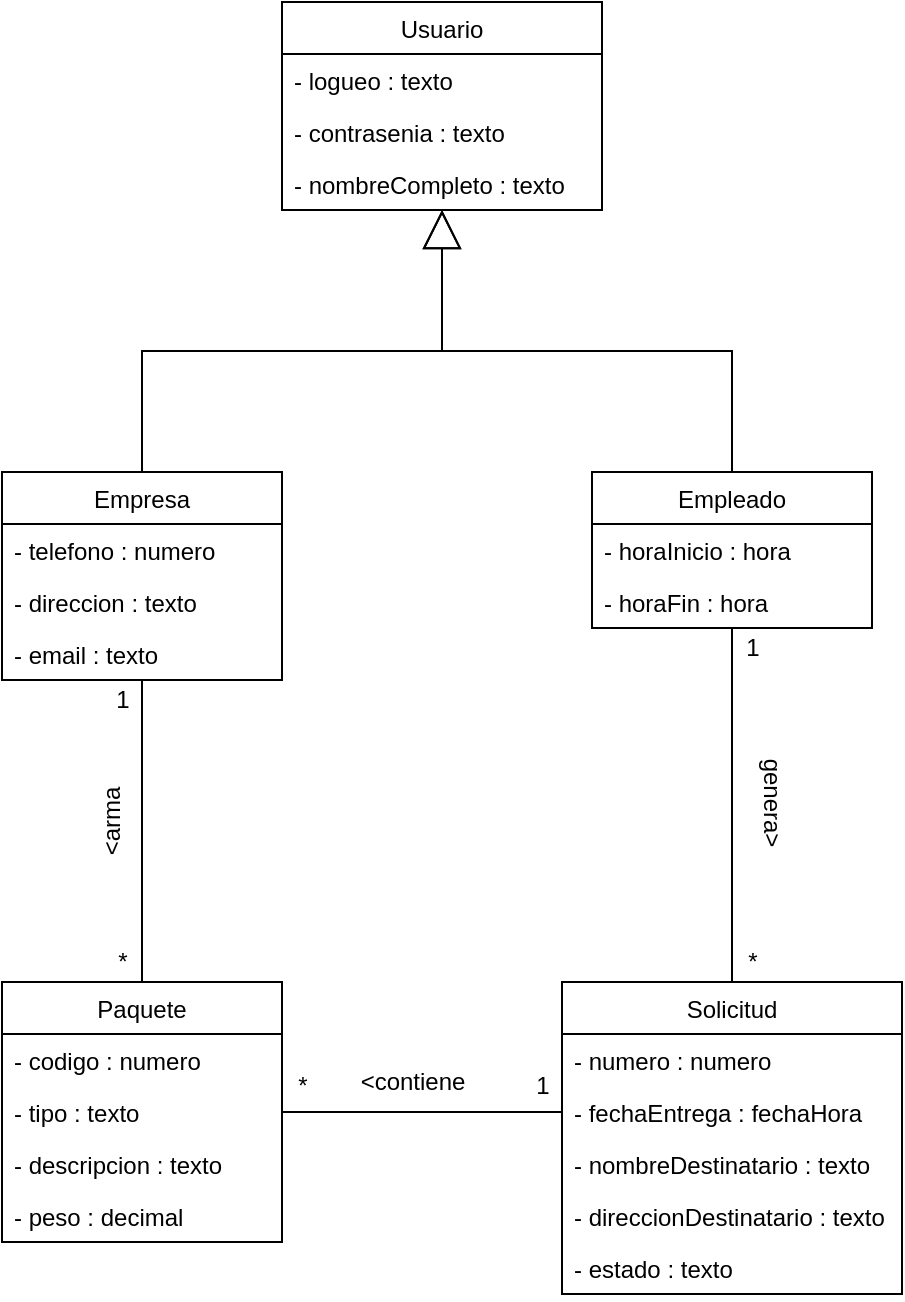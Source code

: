 <mxfile version="12.1.0" type="device" pages="1"><diagram id="cLDSgIciXM-8oR3EM3sK" name="Page-1"><mxGraphModel dx="1072" dy="802" grid="1" gridSize="10" guides="1" tooltips="1" connect="1" arrows="1" fold="1" page="1" pageScale="1" pageWidth="1100" pageHeight="850" math="0" shadow="0"><root><mxCell id="0"/><mxCell id="1" parent="0"/><mxCell id="aWAf1kphgzCfCVP3qXJL-1" value="Usuario" style="swimlane;fontStyle=0;childLayout=stackLayout;horizontal=1;startSize=26;fillColor=none;horizontalStack=0;resizeParent=1;resizeParentMax=0;resizeLast=0;collapsible=1;marginBottom=0;" parent="1" vertex="1"><mxGeometry x="490" y="60" width="160" height="104" as="geometry"/></mxCell><mxCell id="aWAf1kphgzCfCVP3qXJL-2" value="- logueo : texto" style="text;strokeColor=none;fillColor=none;align=left;verticalAlign=top;spacingLeft=4;spacingRight=4;overflow=hidden;rotatable=0;points=[[0,0.5],[1,0.5]];portConstraint=eastwest;" parent="aWAf1kphgzCfCVP3qXJL-1" vertex="1"><mxGeometry y="26" width="160" height="26" as="geometry"/></mxCell><mxCell id="aWAf1kphgzCfCVP3qXJL-3" value="- contrasenia : texto" style="text;strokeColor=none;fillColor=none;align=left;verticalAlign=top;spacingLeft=4;spacingRight=4;overflow=hidden;rotatable=0;points=[[0,0.5],[1,0.5]];portConstraint=eastwest;" parent="aWAf1kphgzCfCVP3qXJL-1" vertex="1"><mxGeometry y="52" width="160" height="26" as="geometry"/></mxCell><mxCell id="aWAf1kphgzCfCVP3qXJL-4" value="- nombreCompleto : texto" style="text;strokeColor=none;fillColor=none;align=left;verticalAlign=top;spacingLeft=4;spacingRight=4;overflow=hidden;rotatable=0;points=[[0,0.5],[1,0.5]];portConstraint=eastwest;" parent="aWAf1kphgzCfCVP3qXJL-1" vertex="1"><mxGeometry y="78" width="160" height="26" as="geometry"/></mxCell><mxCell id="aWAf1kphgzCfCVP3qXJL-23" style="edgeStyle=orthogonalEdgeStyle;rounded=0;orthogonalLoop=1;jettySize=auto;html=1;endArrow=block;endFill=0;endSize=17;" parent="1" source="aWAf1kphgzCfCVP3qXJL-6" target="aWAf1kphgzCfCVP3qXJL-1" edge="1"><mxGeometry relative="1" as="geometry"/></mxCell><mxCell id="aWAf1kphgzCfCVP3qXJL-26" style="edgeStyle=none;rounded=0;orthogonalLoop=1;jettySize=auto;html=1;endArrow=none;endFill=0;endSize=17;" parent="1" source="aWAf1kphgzCfCVP3qXJL-6" target="aWAf1kphgzCfCVP3qXJL-14" edge="1"><mxGeometry relative="1" as="geometry"/></mxCell><mxCell id="aWAf1kphgzCfCVP3qXJL-6" value="Empleado" style="swimlane;fontStyle=0;childLayout=stackLayout;horizontal=1;startSize=26;fillColor=none;horizontalStack=0;resizeParent=1;resizeParentMax=0;resizeLast=0;collapsible=1;marginBottom=0;" parent="1" vertex="1"><mxGeometry x="645" y="295" width="140" height="78" as="geometry"/></mxCell><mxCell id="aWAf1kphgzCfCVP3qXJL-7" value="- horaInicio : hora" style="text;strokeColor=none;fillColor=none;align=left;verticalAlign=top;spacingLeft=4;spacingRight=4;overflow=hidden;rotatable=0;points=[[0,0.5],[1,0.5]];portConstraint=eastwest;" parent="aWAf1kphgzCfCVP3qXJL-6" vertex="1"><mxGeometry y="26" width="140" height="26" as="geometry"/></mxCell><mxCell id="aWAf1kphgzCfCVP3qXJL-8" value="- horaFin : hora" style="text;strokeColor=none;fillColor=none;align=left;verticalAlign=top;spacingLeft=4;spacingRight=4;overflow=hidden;rotatable=0;points=[[0,0.5],[1,0.5]];portConstraint=eastwest;" parent="aWAf1kphgzCfCVP3qXJL-6" vertex="1"><mxGeometry y="52" width="140" height="26" as="geometry"/></mxCell><mxCell id="aWAf1kphgzCfCVP3qXJL-22" style="edgeStyle=orthogonalEdgeStyle;rounded=0;orthogonalLoop=1;jettySize=auto;html=1;endArrow=block;endFill=0;endSize=17;" parent="1" source="aWAf1kphgzCfCVP3qXJL-10" target="aWAf1kphgzCfCVP3qXJL-1" edge="1"><mxGeometry relative="1" as="geometry"/></mxCell><mxCell id="aWAf1kphgzCfCVP3qXJL-10" value="Empresa" style="swimlane;fontStyle=0;childLayout=stackLayout;horizontal=1;startSize=26;fillColor=none;horizontalStack=0;resizeParent=1;resizeParentMax=0;resizeLast=0;collapsible=1;marginBottom=0;" parent="1" vertex="1"><mxGeometry x="350" y="295" width="140" height="104" as="geometry"/></mxCell><mxCell id="aWAf1kphgzCfCVP3qXJL-11" value="- telefono : numero" style="text;strokeColor=none;fillColor=none;align=left;verticalAlign=top;spacingLeft=4;spacingRight=4;overflow=hidden;rotatable=0;points=[[0,0.5],[1,0.5]];portConstraint=eastwest;" parent="aWAf1kphgzCfCVP3qXJL-10" vertex="1"><mxGeometry y="26" width="140" height="26" as="geometry"/></mxCell><mxCell id="aWAf1kphgzCfCVP3qXJL-12" value="- direccion : texto" style="text;strokeColor=none;fillColor=none;align=left;verticalAlign=top;spacingLeft=4;spacingRight=4;overflow=hidden;rotatable=0;points=[[0,0.5],[1,0.5]];portConstraint=eastwest;" parent="aWAf1kphgzCfCVP3qXJL-10" vertex="1"><mxGeometry y="52" width="140" height="26" as="geometry"/></mxCell><mxCell id="aWAf1kphgzCfCVP3qXJL-13" value="- email : texto" style="text;strokeColor=none;fillColor=none;align=left;verticalAlign=top;spacingLeft=4;spacingRight=4;overflow=hidden;rotatable=0;points=[[0,0.5],[1,0.5]];portConstraint=eastwest;" parent="aWAf1kphgzCfCVP3qXJL-10" vertex="1"><mxGeometry y="78" width="140" height="26" as="geometry"/></mxCell><mxCell id="aWAf1kphgzCfCVP3qXJL-14" value="Solicitud" style="swimlane;fontStyle=0;childLayout=stackLayout;horizontal=1;startSize=26;fillColor=none;horizontalStack=0;resizeParent=1;resizeParentMax=0;resizeLast=0;collapsible=1;marginBottom=0;" parent="1" vertex="1"><mxGeometry x="630" y="550" width="170" height="156" as="geometry"/></mxCell><mxCell id="aWAf1kphgzCfCVP3qXJL-15" value="- numero : numero" style="text;strokeColor=none;fillColor=none;align=left;verticalAlign=top;spacingLeft=4;spacingRight=4;overflow=hidden;rotatable=0;points=[[0,0.5],[1,0.5]];portConstraint=eastwest;" parent="aWAf1kphgzCfCVP3qXJL-14" vertex="1"><mxGeometry y="26" width="170" height="26" as="geometry"/></mxCell><mxCell id="aWAf1kphgzCfCVP3qXJL-16" value="- fechaEntrega : fechaHora" style="text;strokeColor=none;fillColor=none;align=left;verticalAlign=top;spacingLeft=4;spacingRight=4;overflow=hidden;rotatable=0;points=[[0,0.5],[1,0.5]];portConstraint=eastwest;" parent="aWAf1kphgzCfCVP3qXJL-14" vertex="1"><mxGeometry y="52" width="170" height="26" as="geometry"/></mxCell><mxCell id="aWAf1kphgzCfCVP3qXJL-17" value="- nombreDestinatario : texto" style="text;strokeColor=none;fillColor=none;align=left;verticalAlign=top;spacingLeft=4;spacingRight=4;overflow=hidden;rotatable=0;points=[[0,0.5],[1,0.5]];portConstraint=eastwest;" parent="aWAf1kphgzCfCVP3qXJL-14" vertex="1"><mxGeometry y="78" width="170" height="26" as="geometry"/></mxCell><mxCell id="u-OIDAN2k9aYse9YXvfj-1" value="- direccionDestinatario : texto" style="text;strokeColor=none;fillColor=none;align=left;verticalAlign=top;spacingLeft=4;spacingRight=4;overflow=hidden;rotatable=0;points=[[0,0.5],[1,0.5]];portConstraint=eastwest;" parent="aWAf1kphgzCfCVP3qXJL-14" vertex="1"><mxGeometry y="104" width="170" height="26" as="geometry"/></mxCell><mxCell id="u-OIDAN2k9aYse9YXvfj-2" value="- estado : texto" style="text;strokeColor=none;fillColor=none;align=left;verticalAlign=top;spacingLeft=4;spacingRight=4;overflow=hidden;rotatable=0;points=[[0,0.5],[1,0.5]];portConstraint=eastwest;" parent="aWAf1kphgzCfCVP3qXJL-14" vertex="1"><mxGeometry y="130" width="170" height="26" as="geometry"/></mxCell><mxCell id="aWAf1kphgzCfCVP3qXJL-25" style="rounded=0;orthogonalLoop=1;jettySize=auto;html=1;endArrow=none;endFill=0;endSize=17;" parent="1" source="aWAf1kphgzCfCVP3qXJL-18" target="aWAf1kphgzCfCVP3qXJL-10" edge="1"><mxGeometry relative="1" as="geometry"/></mxCell><mxCell id="g10WM4DnIPwrFPfwbNFq-4" style="rounded=0;orthogonalLoop=1;jettySize=auto;html=1;entryX=0;entryY=0.5;entryDx=0;entryDy=0;endArrow=none;endFill=0;" parent="1" source="aWAf1kphgzCfCVP3qXJL-18" target="aWAf1kphgzCfCVP3qXJL-16" edge="1"><mxGeometry relative="1" as="geometry"/></mxCell><mxCell id="aWAf1kphgzCfCVP3qXJL-18" value="Paquete" style="swimlane;fontStyle=0;childLayout=stackLayout;horizontal=1;startSize=26;fillColor=none;horizontalStack=0;resizeParent=1;resizeParentMax=0;resizeLast=0;collapsible=1;marginBottom=0;" parent="1" vertex="1"><mxGeometry x="350" y="550" width="140" height="130" as="geometry"/></mxCell><mxCell id="aWAf1kphgzCfCVP3qXJL-19" value="- codigo : numero" style="text;strokeColor=none;fillColor=none;align=left;verticalAlign=top;spacingLeft=4;spacingRight=4;overflow=hidden;rotatable=0;points=[[0,0.5],[1,0.5]];portConstraint=eastwest;" parent="aWAf1kphgzCfCVP3qXJL-18" vertex="1"><mxGeometry y="26" width="140" height="26" as="geometry"/></mxCell><mxCell id="aWAf1kphgzCfCVP3qXJL-20" value="- tipo : texto" style="text;strokeColor=none;fillColor=none;align=left;verticalAlign=top;spacingLeft=4;spacingRight=4;overflow=hidden;rotatable=0;points=[[0,0.5],[1,0.5]];portConstraint=eastwest;" parent="aWAf1kphgzCfCVP3qXJL-18" vertex="1"><mxGeometry y="52" width="140" height="26" as="geometry"/></mxCell><mxCell id="aWAf1kphgzCfCVP3qXJL-21" value="- descripcion : texto" style="text;strokeColor=none;fillColor=none;align=left;verticalAlign=top;spacingLeft=4;spacingRight=4;overflow=hidden;rotatable=0;points=[[0,0.5],[1,0.5]];portConstraint=eastwest;" parent="aWAf1kphgzCfCVP3qXJL-18" vertex="1"><mxGeometry y="78" width="140" height="26" as="geometry"/></mxCell><mxCell id="aWAf1kphgzCfCVP3qXJL-24" value="- peso : decimal" style="text;strokeColor=none;fillColor=none;align=left;verticalAlign=top;spacingLeft=4;spacingRight=4;overflow=hidden;rotatable=0;points=[[0,0.5],[1,0.5]];portConstraint=eastwest;" parent="aWAf1kphgzCfCVP3qXJL-18" vertex="1"><mxGeometry y="104" width="140" height="26" as="geometry"/></mxCell><mxCell id="aWAf1kphgzCfCVP3qXJL-27" value="&amp;lt;arma" style="text;html=1;align=center;verticalAlign=middle;resizable=0;points=[];autosize=1;rotation=-90;" parent="1" vertex="1"><mxGeometry x="380" y="460" width="50" height="20" as="geometry"/></mxCell><mxCell id="aWAf1kphgzCfCVP3qXJL-28" value="*" style="text;html=1;align=center;verticalAlign=middle;resizable=0;points=[];autosize=1;" parent="1" vertex="1"><mxGeometry x="400" y="530" width="20" height="20" as="geometry"/></mxCell><mxCell id="aWAf1kphgzCfCVP3qXJL-29" value="1" style="text;html=1;align=center;verticalAlign=middle;resizable=0;points=[];autosize=1;" parent="1" vertex="1"><mxGeometry x="400" y="399" width="20" height="20" as="geometry"/></mxCell><mxCell id="g10WM4DnIPwrFPfwbNFq-1" value="1" style="text;html=1;align=center;verticalAlign=middle;resizable=0;points=[];autosize=1;" parent="1" vertex="1"><mxGeometry x="715" y="373" width="20" height="20" as="geometry"/></mxCell><mxCell id="g10WM4DnIPwrFPfwbNFq-2" value="*" style="text;html=1;align=center;verticalAlign=middle;resizable=0;points=[];autosize=1;" parent="1" vertex="1"><mxGeometry x="715" y="530" width="20" height="20" as="geometry"/></mxCell><mxCell id="g10WM4DnIPwrFPfwbNFq-3" value="genera&amp;gt;" style="text;html=1;align=center;verticalAlign=middle;resizable=0;points=[];autosize=1;rotation=90;" parent="1" vertex="1"><mxGeometry x="705" y="450" width="60" height="20" as="geometry"/></mxCell><mxCell id="g10WM4DnIPwrFPfwbNFq-5" value="&amp;lt;contiene" style="text;html=1;align=center;verticalAlign=middle;resizable=0;points=[];autosize=1;" parent="1" vertex="1"><mxGeometry x="520" y="590" width="70" height="20" as="geometry"/></mxCell><mxCell id="g10WM4DnIPwrFPfwbNFq-6" value="*" style="text;html=1;align=center;verticalAlign=middle;resizable=0;points=[];autosize=1;" parent="1" vertex="1"><mxGeometry x="490" y="592" width="20" height="20" as="geometry"/></mxCell><mxCell id="g10WM4DnIPwrFPfwbNFq-7" value="1" style="text;html=1;align=center;verticalAlign=middle;resizable=0;points=[];autosize=1;" parent="1" vertex="1"><mxGeometry x="610" y="592" width="20" height="20" as="geometry"/></mxCell></root></mxGraphModel></diagram></mxfile>
